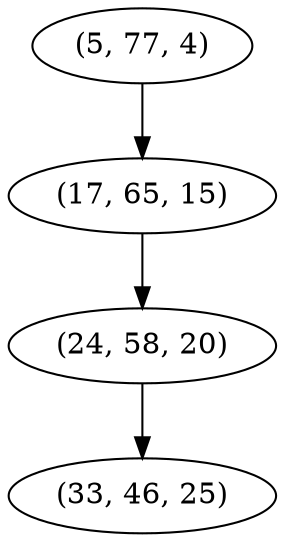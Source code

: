 digraph tree {
    "(5, 77, 4)";
    "(17, 65, 15)";
    "(24, 58, 20)";
    "(33, 46, 25)";
    "(5, 77, 4)" -> "(17, 65, 15)";
    "(17, 65, 15)" -> "(24, 58, 20)";
    "(24, 58, 20)" -> "(33, 46, 25)";
}
